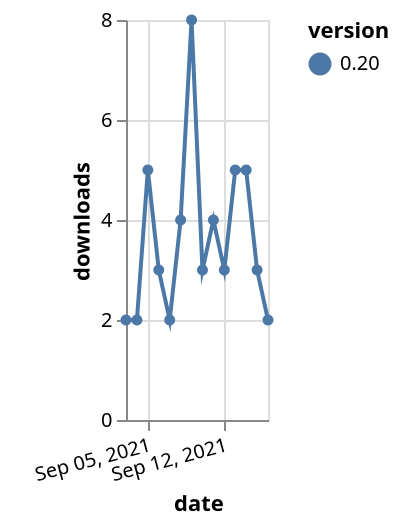 {"$schema": "https://vega.github.io/schema/vega-lite/v5.json", "description": "A simple bar chart with embedded data.", "data": {"values": [{"date": "2021-09-03", "total": 12773, "delta": 2, "version": "0.20"}, {"date": "2021-09-04", "total": 12775, "delta": 2, "version": "0.20"}, {"date": "2021-09-05", "total": 12780, "delta": 5, "version": "0.20"}, {"date": "2021-09-06", "total": 12783, "delta": 3, "version": "0.20"}, {"date": "2021-09-07", "total": 12785, "delta": 2, "version": "0.20"}, {"date": "2021-09-08", "total": 12789, "delta": 4, "version": "0.20"}, {"date": "2021-09-09", "total": 12797, "delta": 8, "version": "0.20"}, {"date": "2021-09-10", "total": 12800, "delta": 3, "version": "0.20"}, {"date": "2021-09-11", "total": 12804, "delta": 4, "version": "0.20"}, {"date": "2021-09-12", "total": 12807, "delta": 3, "version": "0.20"}, {"date": "2021-09-13", "total": 12812, "delta": 5, "version": "0.20"}, {"date": "2021-09-14", "total": 12817, "delta": 5, "version": "0.20"}, {"date": "2021-09-15", "total": 12820, "delta": 3, "version": "0.20"}, {"date": "2021-09-16", "total": 12822, "delta": 2, "version": "0.20"}]}, "width": "container", "mark": {"type": "line", "point": {"filled": true}}, "encoding": {"x": {"field": "date", "type": "temporal", "timeUnit": "yearmonthdate", "title": "date", "axis": {"labelAngle": -15}}, "y": {"field": "delta", "type": "quantitative", "title": "downloads"}, "color": {"field": "version", "type": "nominal"}, "tooltip": {"field": "delta"}}}